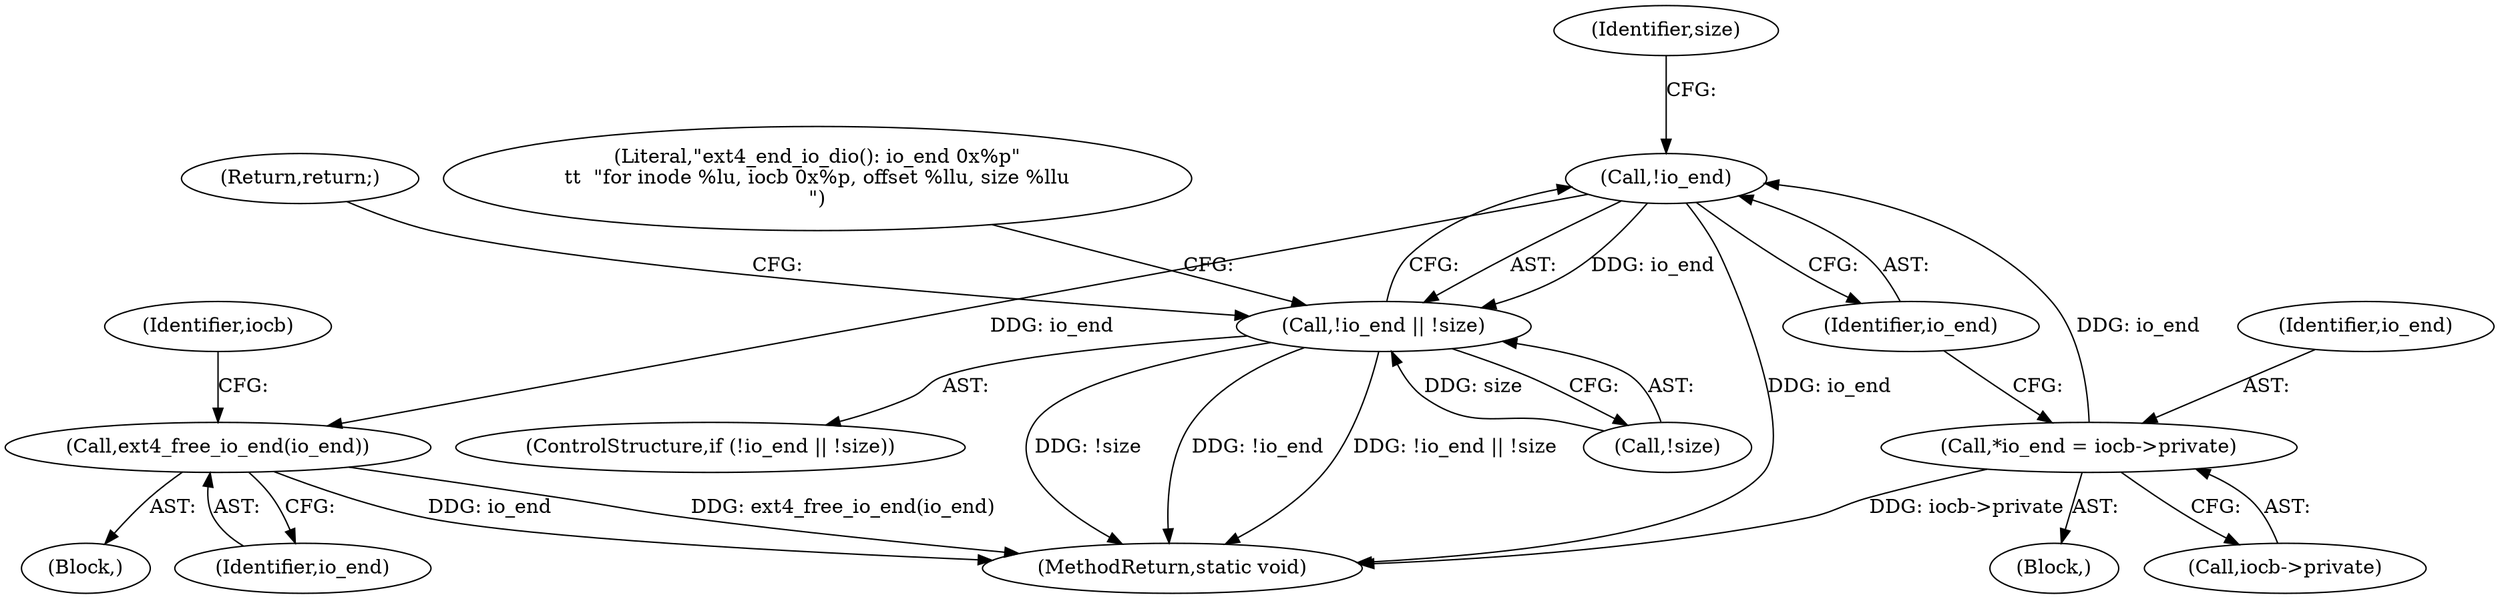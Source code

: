 digraph "0_linux_744692dc059845b2a3022119871846e74d4f6e11_3@pointer" {
"1000121" [label="(Call,!io_end)"];
"1000111" [label="(Call,*io_end = iocb->private)"];
"1000120" [label="(Call,!io_end || !size)"];
"1000146" [label="(Call,ext4_free_io_end(io_end))"];
"1000146" [label="(Call,ext4_free_io_end(io_end))"];
"1000113" [label="(Call,iocb->private)"];
"1000111" [label="(Call,*io_end = iocb->private)"];
"1000145" [label="(Block,)"];
"1000109" [label="(Block,)"];
"1000121" [label="(Call,!io_end)"];
"1000124" [label="(Identifier,size)"];
"1000125" [label="(Return,return;)"];
"1000119" [label="(ControlStructure,if (!io_end || !size))"];
"1000112" [label="(Identifier,io_end)"];
"1000217" [label="(MethodReturn,static void)"];
"1000123" [label="(Call,!size)"];
"1000122" [label="(Identifier,io_end)"];
"1000150" [label="(Identifier,iocb)"];
"1000127" [label="(Literal,\"ext4_end_io_dio(): io_end 0x%p\"\n\t\t  \"for inode %lu, iocb 0x%p, offset %llu, size %llu\n\")"];
"1000147" [label="(Identifier,io_end)"];
"1000120" [label="(Call,!io_end || !size)"];
"1000121" -> "1000120"  [label="AST: "];
"1000121" -> "1000122"  [label="CFG: "];
"1000122" -> "1000121"  [label="AST: "];
"1000124" -> "1000121"  [label="CFG: "];
"1000120" -> "1000121"  [label="CFG: "];
"1000121" -> "1000217"  [label="DDG: io_end"];
"1000121" -> "1000120"  [label="DDG: io_end"];
"1000111" -> "1000121"  [label="DDG: io_end"];
"1000121" -> "1000146"  [label="DDG: io_end"];
"1000111" -> "1000109"  [label="AST: "];
"1000111" -> "1000113"  [label="CFG: "];
"1000112" -> "1000111"  [label="AST: "];
"1000113" -> "1000111"  [label="AST: "];
"1000122" -> "1000111"  [label="CFG: "];
"1000111" -> "1000217"  [label="DDG: iocb->private"];
"1000120" -> "1000119"  [label="AST: "];
"1000120" -> "1000123"  [label="CFG: "];
"1000123" -> "1000120"  [label="AST: "];
"1000125" -> "1000120"  [label="CFG: "];
"1000127" -> "1000120"  [label="CFG: "];
"1000120" -> "1000217"  [label="DDG: !size"];
"1000120" -> "1000217"  [label="DDG: !io_end"];
"1000120" -> "1000217"  [label="DDG: !io_end || !size"];
"1000123" -> "1000120"  [label="DDG: size"];
"1000146" -> "1000145"  [label="AST: "];
"1000146" -> "1000147"  [label="CFG: "];
"1000147" -> "1000146"  [label="AST: "];
"1000150" -> "1000146"  [label="CFG: "];
"1000146" -> "1000217"  [label="DDG: ext4_free_io_end(io_end)"];
"1000146" -> "1000217"  [label="DDG: io_end"];
}
